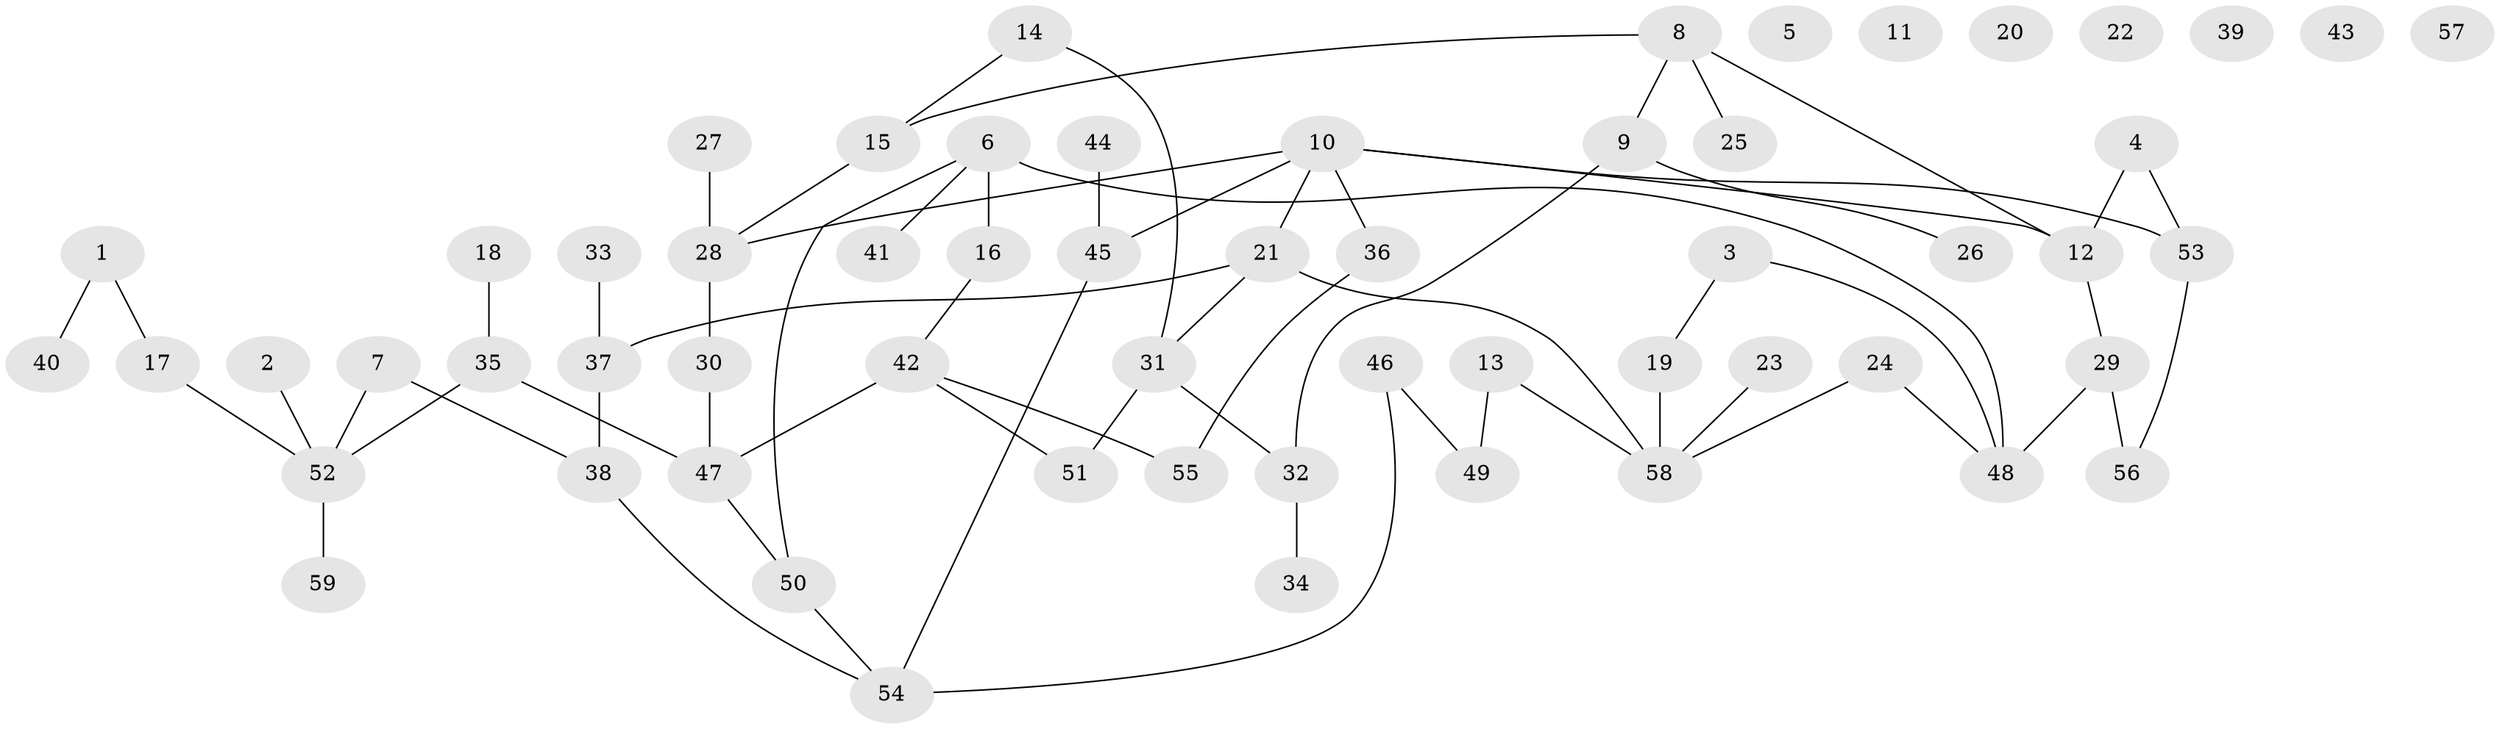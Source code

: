// Generated by graph-tools (version 1.1) at 2025/40/03/09/25 04:40:26]
// undirected, 59 vertices, 66 edges
graph export_dot {
graph [start="1"]
  node [color=gray90,style=filled];
  1;
  2;
  3;
  4;
  5;
  6;
  7;
  8;
  9;
  10;
  11;
  12;
  13;
  14;
  15;
  16;
  17;
  18;
  19;
  20;
  21;
  22;
  23;
  24;
  25;
  26;
  27;
  28;
  29;
  30;
  31;
  32;
  33;
  34;
  35;
  36;
  37;
  38;
  39;
  40;
  41;
  42;
  43;
  44;
  45;
  46;
  47;
  48;
  49;
  50;
  51;
  52;
  53;
  54;
  55;
  56;
  57;
  58;
  59;
  1 -- 17;
  1 -- 40;
  2 -- 52;
  3 -- 19;
  3 -- 48;
  4 -- 12;
  4 -- 53;
  6 -- 16;
  6 -- 41;
  6 -- 48;
  6 -- 50;
  7 -- 38;
  7 -- 52;
  8 -- 9;
  8 -- 12;
  8 -- 15;
  8 -- 25;
  9 -- 26;
  9 -- 32;
  10 -- 12;
  10 -- 21;
  10 -- 28;
  10 -- 36;
  10 -- 45;
  10 -- 53;
  12 -- 29;
  13 -- 49;
  13 -- 58;
  14 -- 15;
  14 -- 31;
  15 -- 28;
  16 -- 42;
  17 -- 52;
  18 -- 35;
  19 -- 58;
  21 -- 31;
  21 -- 37;
  21 -- 58;
  23 -- 58;
  24 -- 48;
  24 -- 58;
  27 -- 28;
  28 -- 30;
  29 -- 48;
  29 -- 56;
  30 -- 47;
  31 -- 32;
  31 -- 51;
  32 -- 34;
  33 -- 37;
  35 -- 47;
  35 -- 52;
  36 -- 55;
  37 -- 38;
  38 -- 54;
  42 -- 47;
  42 -- 51;
  42 -- 55;
  44 -- 45;
  45 -- 54;
  46 -- 49;
  46 -- 54;
  47 -- 50;
  50 -- 54;
  52 -- 59;
  53 -- 56;
}
